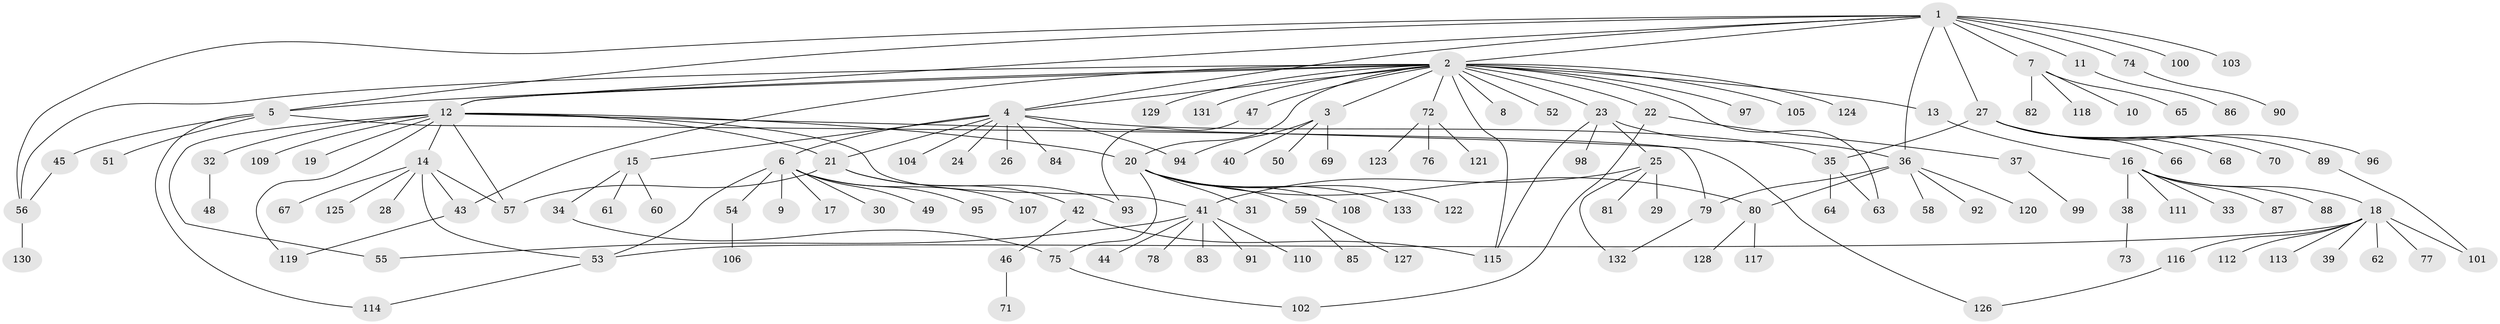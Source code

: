 // Generated by graph-tools (version 1.1) at 2025/01/03/09/25 03:01:54]
// undirected, 133 vertices, 162 edges
graph export_dot {
graph [start="1"]
  node [color=gray90,style=filled];
  1;
  2;
  3;
  4;
  5;
  6;
  7;
  8;
  9;
  10;
  11;
  12;
  13;
  14;
  15;
  16;
  17;
  18;
  19;
  20;
  21;
  22;
  23;
  24;
  25;
  26;
  27;
  28;
  29;
  30;
  31;
  32;
  33;
  34;
  35;
  36;
  37;
  38;
  39;
  40;
  41;
  42;
  43;
  44;
  45;
  46;
  47;
  48;
  49;
  50;
  51;
  52;
  53;
  54;
  55;
  56;
  57;
  58;
  59;
  60;
  61;
  62;
  63;
  64;
  65;
  66;
  67;
  68;
  69;
  70;
  71;
  72;
  73;
  74;
  75;
  76;
  77;
  78;
  79;
  80;
  81;
  82;
  83;
  84;
  85;
  86;
  87;
  88;
  89;
  90;
  91;
  92;
  93;
  94;
  95;
  96;
  97;
  98;
  99;
  100;
  101;
  102;
  103;
  104;
  105;
  106;
  107;
  108;
  109;
  110;
  111;
  112;
  113;
  114;
  115;
  116;
  117;
  118;
  119;
  120;
  121;
  122;
  123;
  124;
  125;
  126;
  127;
  128;
  129;
  130;
  131;
  132;
  133;
  1 -- 2;
  1 -- 4;
  1 -- 5;
  1 -- 7;
  1 -- 11;
  1 -- 12;
  1 -- 27;
  1 -- 36;
  1 -- 56;
  1 -- 74;
  1 -- 100;
  1 -- 103;
  2 -- 3;
  2 -- 4;
  2 -- 5;
  2 -- 8;
  2 -- 12;
  2 -- 13;
  2 -- 20;
  2 -- 22;
  2 -- 23;
  2 -- 43;
  2 -- 47;
  2 -- 52;
  2 -- 56;
  2 -- 63;
  2 -- 72;
  2 -- 97;
  2 -- 105;
  2 -- 115;
  2 -- 124;
  2 -- 129;
  2 -- 131;
  3 -- 40;
  3 -- 50;
  3 -- 69;
  3 -- 94;
  4 -- 6;
  4 -- 15;
  4 -- 21;
  4 -- 24;
  4 -- 26;
  4 -- 35;
  4 -- 84;
  4 -- 94;
  4 -- 104;
  5 -- 45;
  5 -- 51;
  5 -- 79;
  5 -- 114;
  6 -- 9;
  6 -- 17;
  6 -- 30;
  6 -- 49;
  6 -- 53;
  6 -- 54;
  6 -- 95;
  6 -- 107;
  7 -- 10;
  7 -- 65;
  7 -- 82;
  7 -- 118;
  11 -- 86;
  12 -- 14;
  12 -- 19;
  12 -- 20;
  12 -- 21;
  12 -- 32;
  12 -- 41;
  12 -- 55;
  12 -- 57;
  12 -- 109;
  12 -- 119;
  12 -- 126;
  13 -- 16;
  14 -- 28;
  14 -- 43;
  14 -- 53;
  14 -- 57;
  14 -- 67;
  14 -- 125;
  15 -- 34;
  15 -- 60;
  15 -- 61;
  16 -- 18;
  16 -- 33;
  16 -- 38;
  16 -- 87;
  16 -- 88;
  16 -- 111;
  18 -- 39;
  18 -- 53;
  18 -- 62;
  18 -- 77;
  18 -- 101;
  18 -- 112;
  18 -- 113;
  18 -- 116;
  20 -- 31;
  20 -- 59;
  20 -- 75;
  20 -- 80;
  20 -- 108;
  20 -- 122;
  20 -- 133;
  21 -- 42;
  21 -- 57;
  21 -- 93;
  22 -- 37;
  22 -- 102;
  23 -- 25;
  23 -- 36;
  23 -- 98;
  23 -- 115;
  25 -- 29;
  25 -- 41;
  25 -- 81;
  25 -- 132;
  27 -- 35;
  27 -- 66;
  27 -- 68;
  27 -- 70;
  27 -- 89;
  27 -- 96;
  32 -- 48;
  34 -- 75;
  35 -- 63;
  35 -- 64;
  36 -- 58;
  36 -- 79;
  36 -- 80;
  36 -- 92;
  36 -- 120;
  37 -- 99;
  38 -- 73;
  41 -- 44;
  41 -- 55;
  41 -- 78;
  41 -- 83;
  41 -- 91;
  41 -- 110;
  42 -- 46;
  42 -- 115;
  43 -- 119;
  45 -- 56;
  46 -- 71;
  47 -- 93;
  53 -- 114;
  54 -- 106;
  56 -- 130;
  59 -- 85;
  59 -- 127;
  72 -- 76;
  72 -- 121;
  72 -- 123;
  74 -- 90;
  75 -- 102;
  79 -- 132;
  80 -- 117;
  80 -- 128;
  89 -- 101;
  116 -- 126;
}
